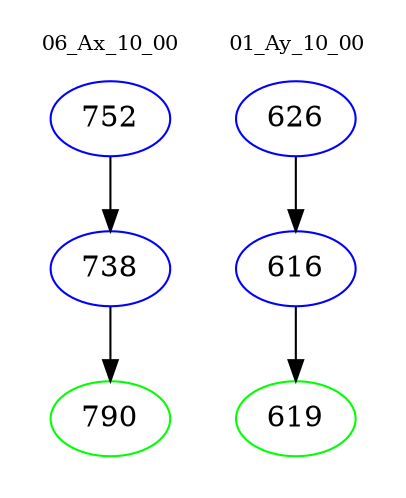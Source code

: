digraph{
subgraph cluster_0 {
color = white
label = "06_Ax_10_00";
fontsize=10;
T0_752 [label="752", color="blue"]
T0_752 -> T0_738 [color="black"]
T0_738 [label="738", color="blue"]
T0_738 -> T0_790 [color="black"]
T0_790 [label="790", color="green"]
}
subgraph cluster_1 {
color = white
label = "01_Ay_10_00";
fontsize=10;
T1_626 [label="626", color="blue"]
T1_626 -> T1_616 [color="black"]
T1_616 [label="616", color="blue"]
T1_616 -> T1_619 [color="black"]
T1_619 [label="619", color="green"]
}
}
